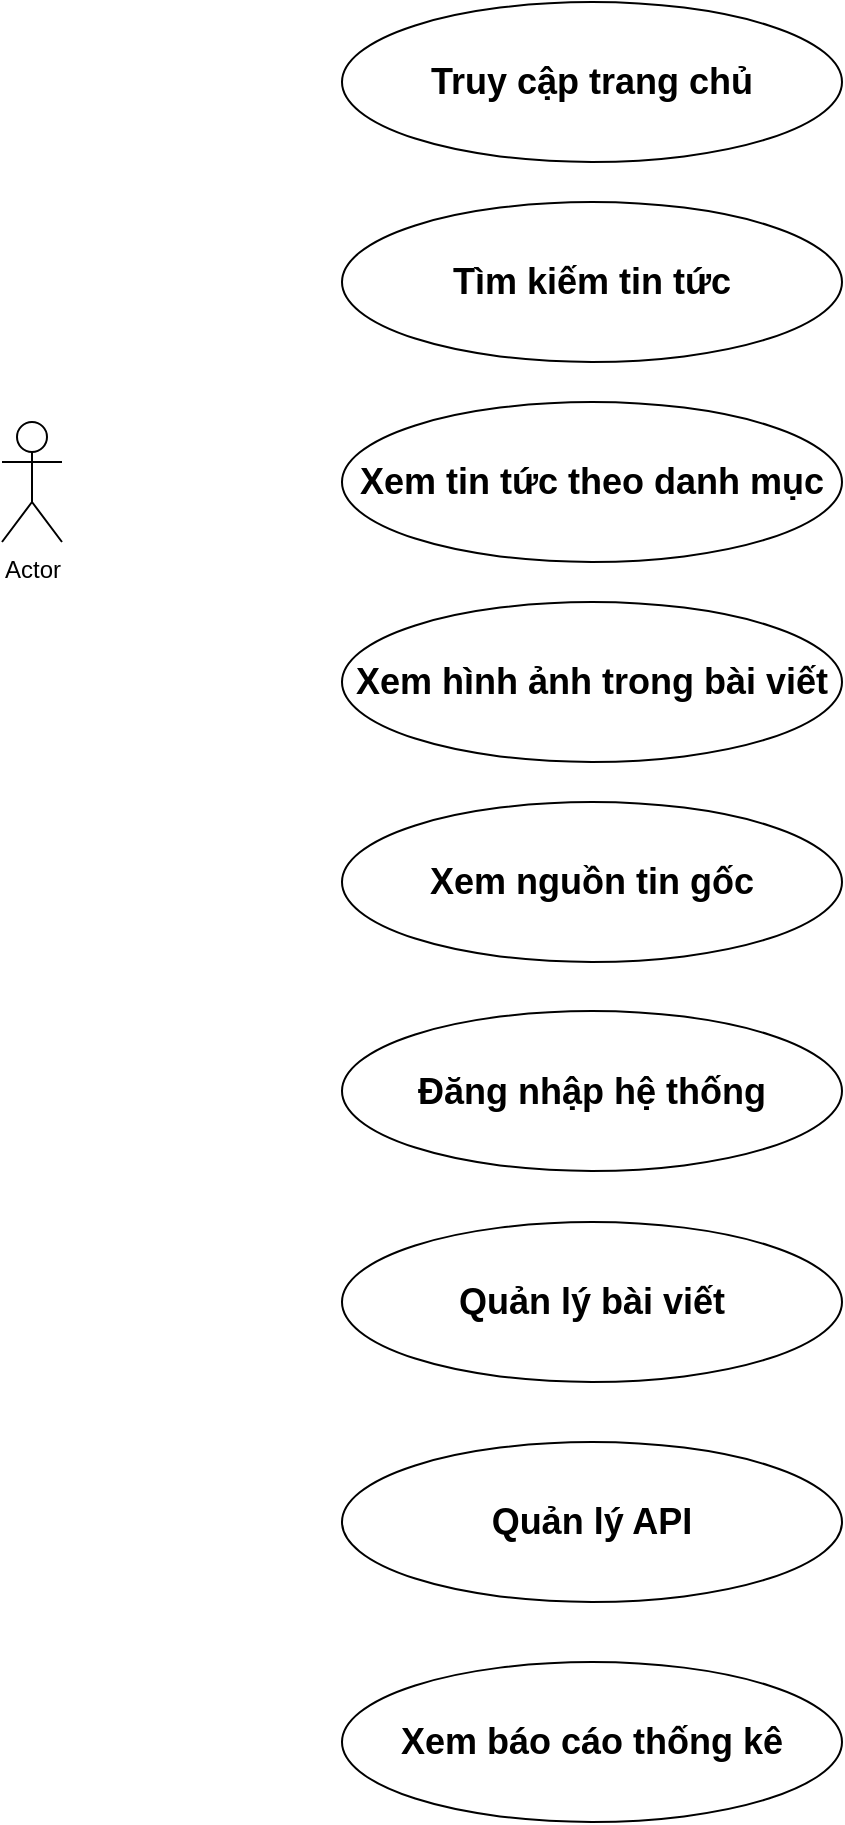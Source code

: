 <mxfile version="26.0.14">
  <diagram name="Trang-1" id="O34rYhK44o169_PtzAiv">
    <mxGraphModel dx="1042" dy="627" grid="1" gridSize="10" guides="1" tooltips="1" connect="1" arrows="1" fold="1" page="1" pageScale="1" pageWidth="827" pageHeight="1169" math="0" shadow="0">
      <root>
        <mxCell id="0" />
        <mxCell id="1" parent="0" />
        <mxCell id="ZU32IizSrnA32IaH0doB-1" value="Actor" style="shape=umlActor;verticalLabelPosition=bottom;verticalAlign=top;html=1;outlineConnect=0;" vertex="1" parent="1">
          <mxGeometry x="100" y="250" width="30" height="60" as="geometry" />
        </mxCell>
        <mxCell id="ZU32IizSrnA32IaH0doB-2" value="&lt;h2&gt;Truy cập trang chủ&lt;/h2&gt;" style="ellipse;whiteSpace=wrap;html=1;" vertex="1" parent="1">
          <mxGeometry x="270" y="40" width="250" height="80" as="geometry" />
        </mxCell>
        <mxCell id="ZU32IizSrnA32IaH0doB-3" value="&lt;h2&gt;Tìm kiếm tin tức&lt;/h2&gt;" style="ellipse;whiteSpace=wrap;html=1;" vertex="1" parent="1">
          <mxGeometry x="270" y="140" width="250" height="80" as="geometry" />
        </mxCell>
        <mxCell id="ZU32IizSrnA32IaH0doB-4" value="&lt;h2&gt;Xem tin tức theo danh mục&lt;/h2&gt;" style="ellipse;whiteSpace=wrap;html=1;" vertex="1" parent="1">
          <mxGeometry x="270" y="240" width="250" height="80" as="geometry" />
        </mxCell>
        <mxCell id="ZU32IizSrnA32IaH0doB-5" value="&lt;h2&gt;Xem hình ảnh trong bài viết&lt;/h2&gt;" style="ellipse;whiteSpace=wrap;html=1;" vertex="1" parent="1">
          <mxGeometry x="270" y="340" width="250" height="80" as="geometry" />
        </mxCell>
        <mxCell id="ZU32IizSrnA32IaH0doB-6" value="&lt;h2&gt;Xem nguồn tin gốc&lt;/h2&gt;" style="ellipse;whiteSpace=wrap;html=1;" vertex="1" parent="1">
          <mxGeometry x="270" y="440" width="250" height="80" as="geometry" />
        </mxCell>
        <mxCell id="ZU32IizSrnA32IaH0doB-7" value="&lt;h2&gt;Đăng nhập hệ thống&lt;/h2&gt;" style="ellipse;whiteSpace=wrap;html=1;" vertex="1" parent="1">
          <mxGeometry x="270" y="544.5" width="250" height="80" as="geometry" />
        </mxCell>
        <mxCell id="ZU32IizSrnA32IaH0doB-8" value="&lt;h2&gt;Quản lý bài viết&lt;/h2&gt;" style="ellipse;whiteSpace=wrap;html=1;" vertex="1" parent="1">
          <mxGeometry x="270" y="650" width="250" height="80" as="geometry" />
        </mxCell>
        <mxCell id="ZU32IizSrnA32IaH0doB-9" value="&lt;h2&gt;Quản lý API&lt;/h2&gt;" style="ellipse;whiteSpace=wrap;html=1;" vertex="1" parent="1">
          <mxGeometry x="270" y="760" width="250" height="80" as="geometry" />
        </mxCell>
        <mxCell id="ZU32IizSrnA32IaH0doB-10" value="&lt;h2&gt;Xem báo cáo thống kê&lt;/h2&gt;" style="ellipse;whiteSpace=wrap;html=1;" vertex="1" parent="1">
          <mxGeometry x="270" y="870" width="250" height="80" as="geometry" />
        </mxCell>
      </root>
    </mxGraphModel>
  </diagram>
</mxfile>
